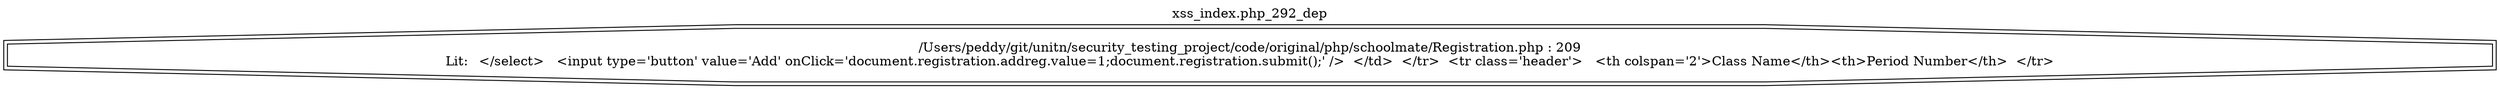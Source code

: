 digraph cfg {
  label="xss_index.php_292_dep";
  labelloc=t;
  n1 [shape=doubleoctagon, label="/Users/peddy/git/unitn/security_testing_project/code/original/php/schoolmate/Registration.php : 209\nLit: 	</select>   <input type='button' value='Add' onClick='document.registration.addreg.value=1;document.registration.submit();' />  </td>  </tr>  <tr class='header'>   <th colspan='2'>Class Name</th><th>Period Number</th>  </tr>\n"];
}

